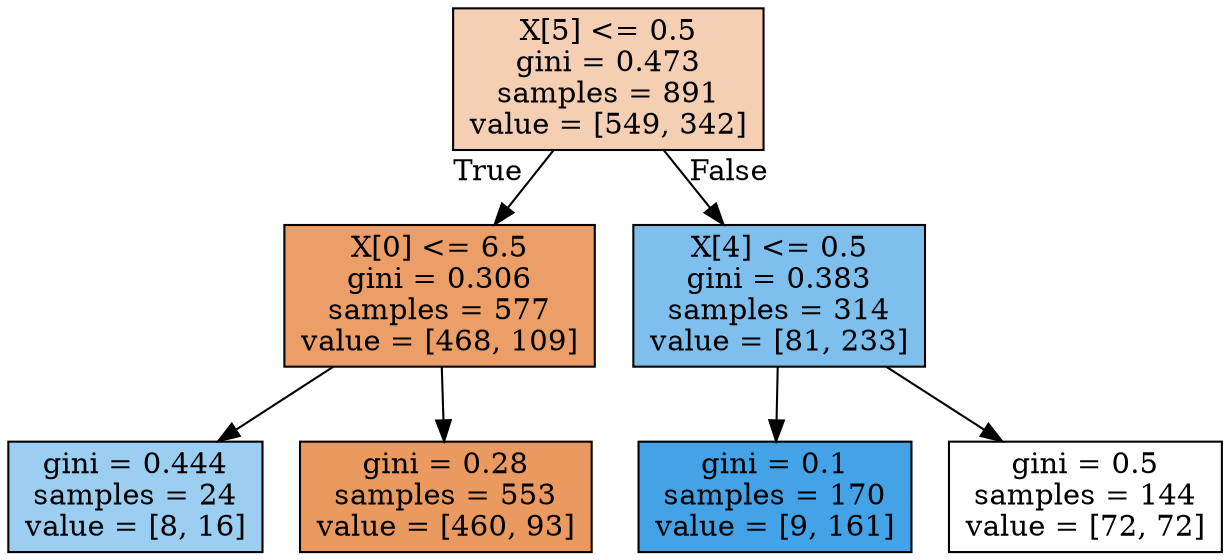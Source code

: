 digraph Tree {
node [shape=box, style="filled", color="black"] ;
0 [label="X[5] <= 0.5\ngini = 0.473\nsamples = 891\nvalue = [549, 342]", fillcolor="#f5cfb4"] ;
1 [label="X[0] <= 6.5\ngini = 0.306\nsamples = 577\nvalue = [468, 109]", fillcolor="#eb9e67"] ;
0 -> 1 [labeldistance=2.5, labelangle=45, headlabel="True"] ;
2 [label="gini = 0.444\nsamples = 24\nvalue = [8, 16]", fillcolor="#9ccef2"] ;
1 -> 2 ;
3 [label="gini = 0.28\nsamples = 553\nvalue = [460, 93]", fillcolor="#ea9a61"] ;
1 -> 3 ;
4 [label="X[4] <= 0.5\ngini = 0.383\nsamples = 314\nvalue = [81, 233]", fillcolor="#7ebfee"] ;
0 -> 4 [labeldistance=2.5, labelangle=-45, headlabel="False"] ;
5 [label="gini = 0.1\nsamples = 170\nvalue = [9, 161]", fillcolor="#44a2e6"] ;
4 -> 5 ;
6 [label="gini = 0.5\nsamples = 144\nvalue = [72, 72]", fillcolor="#ffffff"] ;
4 -> 6 ;
}